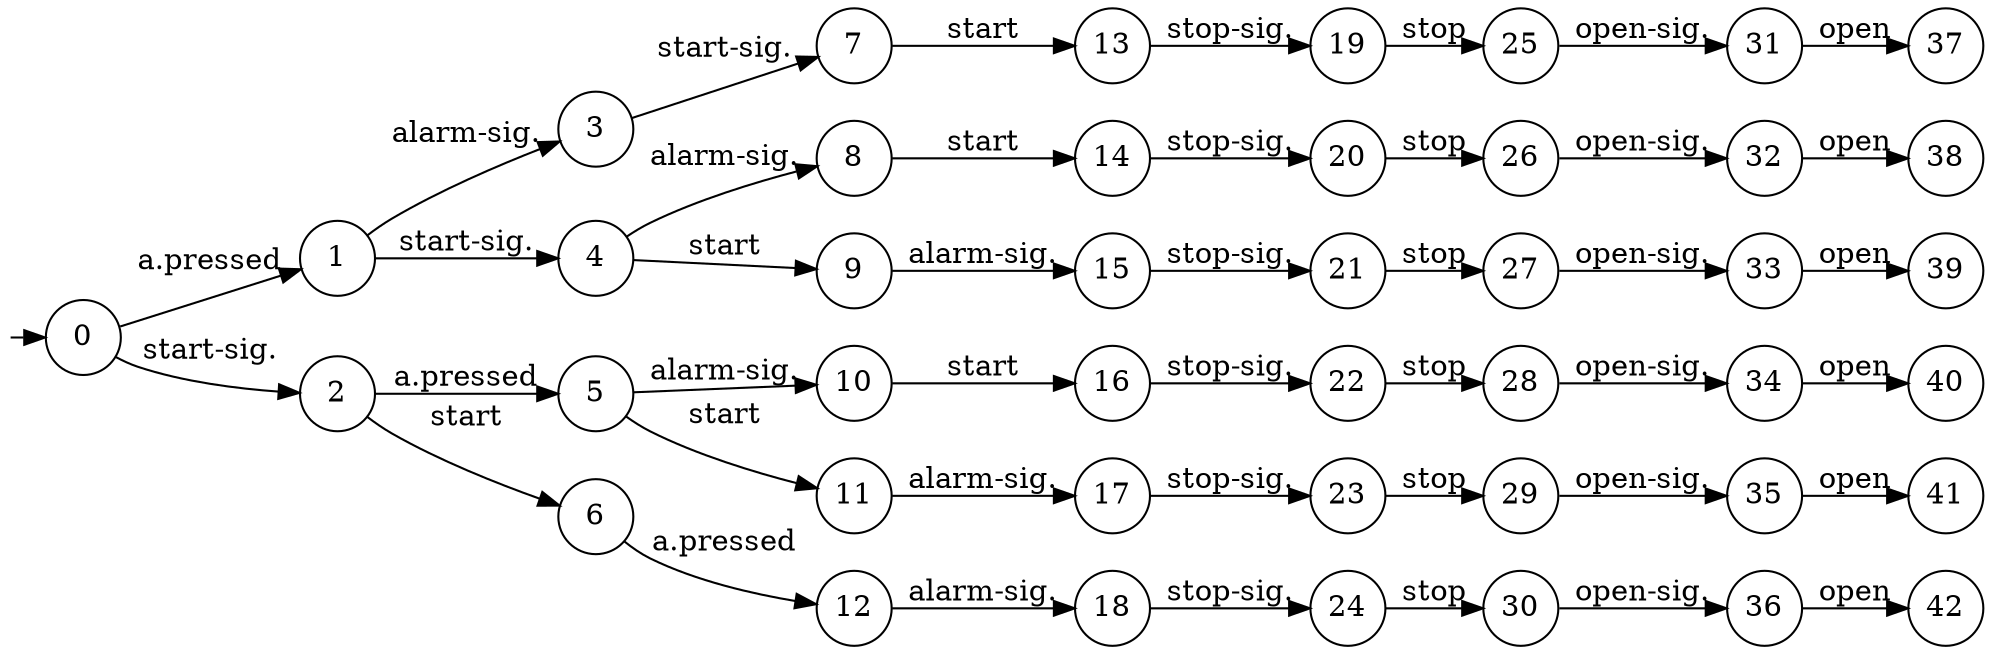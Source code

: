 digraph G {
  graph [rankdir="LR" ranksep=0];
  node [fixedsize=true width=0.5];
  zz [label="" color="white" fillcolor="white" shape="circle" style="filled" fixedsize=true width=0.0];
  0 [color="black" fillcolor="white" shape="circle" style="filled"];
  1 [color="black" fillcolor="white" shape="circle" style="filled"];
  2 [color="black" fillcolor="white" shape="circle" style="filled"];
  3 [color="black" fillcolor="white" shape="circle" style="filled"];
  4 [color="black" fillcolor="white" shape="circle" style="filled"];
  5 [color="black" fillcolor="white" shape="circle" style="filled"];
  6 [color="black" fillcolor="white" shape="circle" style="filled"];
  7 [color="black" fillcolor="white" shape="circle" style="filled"];
  8 [color="black" fillcolor="white" shape="circle" style="filled"];
  9 [color="black" fillcolor="white" shape="circle" style="filled"];
  10 [color="black" fillcolor="white" shape="circle" style="filled"];
  11 [color="black" fillcolor="white" shape="circle" style="filled"];
  12 [color="black" fillcolor="white" shape="circle" style="filled"];
  13 [color="black" fillcolor="white" shape="circle" style="filled"];
  14 [color="black" fillcolor="white" shape="circle" style="filled"];
  15 [color="black" fillcolor="white" shape="circle" style="filled"];
  16 [color="black" fillcolor="white" shape="circle" style="filled"];
  17 [color="black" fillcolor="white" shape="circle" style="filled"];
  18 [color="black" fillcolor="white" shape="circle" style="filled"];
  19 [color="black" fillcolor="white" shape="circle" style="filled"];
  20 [color="black" fillcolor="white" shape="circle" style="filled"];
  21 [color="black" fillcolor="white" shape="circle" style="filled"];
  22 [color="black" fillcolor="white" shape="circle" style="filled"];
  23 [color="black" fillcolor="white" shape="circle" style="filled"];
  24 [color="black" fillcolor="white" shape="circle" style="filled"];
  25 [color="black" fillcolor="white" shape="circle" style="filled"];
  26 [color="black" fillcolor="white" shape="circle" style="filled"];
  27 [color="black" fillcolor="white" shape="circle" style="filled"];
  28 [color="black" fillcolor="white" shape="circle" style="filled"];
  29 [color="black" fillcolor="white" shape="circle" style="filled"];
  30 [color="black" fillcolor="white" shape="circle" style="filled"];
  31 [color="black" fillcolor="white" shape="circle" style="filled"];
  32 [color="black" fillcolor="white" shape="circle" style="filled"];
  33 [color="black" fillcolor="white" shape="circle" style="filled"];
  34 [color="black" fillcolor="white" shape="circle" style="filled"];
  35 [color="black" fillcolor="white" shape="circle" style="filled"];
  36 [color="black" fillcolor="white" shape="circle" style="filled"];
  37 [color="black" fillcolor="white" shape="circle" style="filled"];
  38 [color="black" fillcolor="white" shape="circle" style="filled"];
  39 [color="black" fillcolor="white" shape="circle" style="filled"];
  40 [color="black" fillcolor="white" shape="circle" style="filled"];
  41 [color="black" fillcolor="white" shape="circle" style="filled"];
  42 [color="black" fillcolor="white" shape="circle" style="filled"];
  zz -> 0 [label=""];
  0 -> 2 [label="start-sig."];
  0 -> 1 [label="a.pressed"];
  2 -> 6 [label="start"];
  2 -> 5 [label="a.pressed"];
  6 -> 12 [label="a.pressed"];
  12 -> 18 [label="alarm-sig."];
  18 -> 24 [label="stop-sig."];
  24 -> 30 [label="stop"];
  30 -> 36 [label="open-sig."];
  36 -> 42 [label="open"];
  5 -> 10 [label="alarm-sig."];
  5 -> 11 [label="start"];
  10 -> 16 [label="start"];
  16 -> 22 [label="stop-sig."];
  22 -> 28 [label="stop"];
  28 -> 34 [label="open-sig."];
  34 -> 40 [label="open"];
  11 -> 17 [label="alarm-sig."];
  17 -> 23 [label="stop-sig."];
  23 -> 29 [label="stop"];
  29 -> 35 [label="open-sig."];
  35 -> 41 [label="open"];
  1 -> 3 [label="alarm-sig."];
  1 -> 4 [label="start-sig."];
  3 -> 7 [label="start-sig."];
  7 -> 13 [label="start"];
  13 -> 19 [label="stop-sig."];
  19 -> 25 [label="stop"];
  25 -> 31 [label="open-sig."];
  31 -> 37 [label="open"];
  4 -> 9 [label="start"];
  4 -> 8 [label="alarm-sig."];
  9 -> 15 [label="alarm-sig."];
  15 -> 21 [label="stop-sig."];
  21 -> 27 [label="stop"];
  27 -> 33 [label="open-sig."];
  33 -> 39 [label="open"];
  8 -> 14 [label="start"];
  14 -> 20 [label="stop-sig."];
  20 -> 26 [label="stop"];
  26 -> 32 [label="open-sig."];
  32 -> 38 [label="open"];
}
